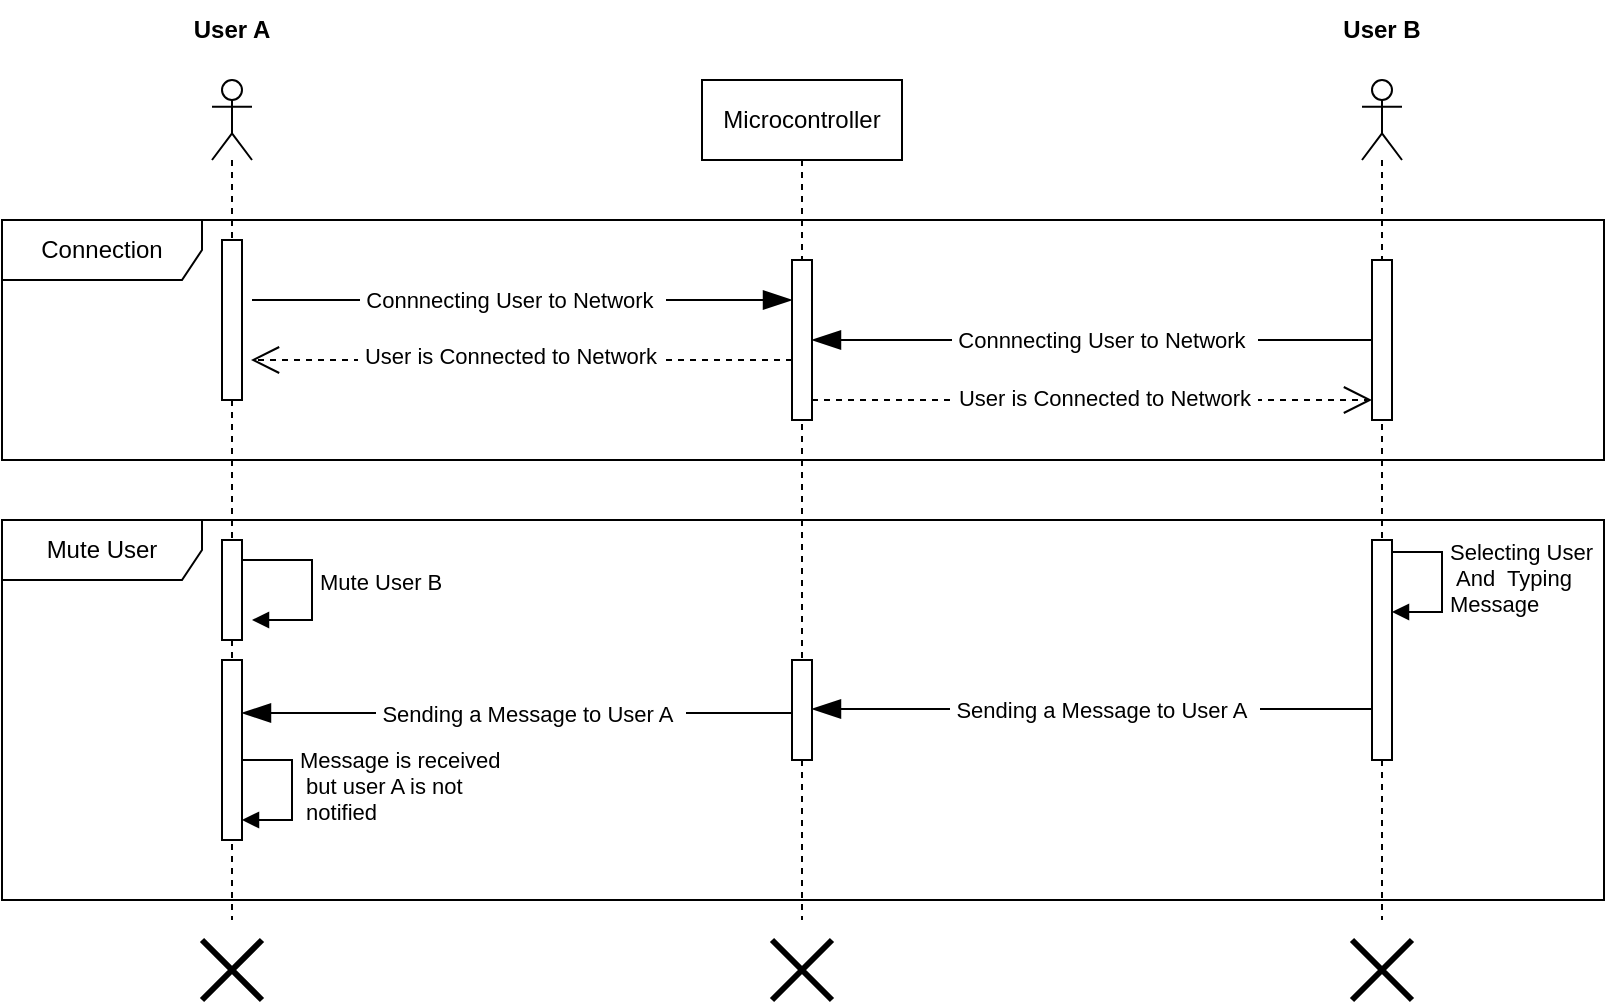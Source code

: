 <mxfile version="22.0.8" type="device">
  <diagram name="Page-1" id="2YBvvXClWsGukQMizWep">
    <mxGraphModel dx="977" dy="577" grid="1" gridSize="10" guides="1" tooltips="1" connect="1" arrows="1" fold="1" page="1" pageScale="1" pageWidth="850" pageHeight="1100" math="0" shadow="0">
      <root>
        <mxCell id="0" />
        <mxCell id="1" parent="0" />
        <mxCell id="Ur5XrVrVseQt80Zj_p8K-11" value="Mute User B" style="html=1;align=left;spacingLeft=2;endArrow=block;rounded=0;edgeStyle=orthogonalEdgeStyle;curved=0;rounded=0;" parent="1" source="bUbZ-e89j6tAC8CVxlZ--27" edge="1">
          <mxGeometry x="0.012" relative="1" as="geometry">
            <mxPoint x="150" y="380" as="sourcePoint" />
            <Array as="points">
              <mxPoint x="180" y="320" />
              <mxPoint x="180" y="350" />
            </Array>
            <mxPoint as="offset" />
            <mxPoint x="150" y="350" as="targetPoint" />
          </mxGeometry>
        </mxCell>
        <mxCell id="bUbZ-e89j6tAC8CVxlZ--16" value="Microcontroller" style="shape=umlLifeline;perimeter=lifelinePerimeter;whiteSpace=wrap;html=1;container=1;dropTarget=0;collapsible=0;recursiveResize=0;outlineConnect=0;portConstraint=eastwest;newEdgeStyle={&quot;edgeStyle&quot;:&quot;elbowEdgeStyle&quot;,&quot;elbow&quot;:&quot;vertical&quot;,&quot;curved&quot;:0,&quot;rounded&quot;:0};" parent="1" vertex="1">
          <mxGeometry x="375" y="80" width="100" height="420" as="geometry" />
        </mxCell>
        <mxCell id="bUbZ-e89j6tAC8CVxlZ--27" value="" style="shape=umlLifeline;perimeter=lifelinePerimeter;whiteSpace=wrap;html=1;container=1;dropTarget=0;collapsible=0;recursiveResize=0;outlineConnect=0;portConstraint=eastwest;newEdgeStyle={&quot;curved&quot;:0,&quot;rounded&quot;:0};participant=umlActor;" parent="1" vertex="1">
          <mxGeometry x="130" y="80" width="20" height="420" as="geometry" />
        </mxCell>
        <mxCell id="r_34pcVhkc14kYknheby-23" value="Message is received&lt;br&gt;&amp;nbsp;but user A is not&lt;br&gt;&amp;nbsp;notified&amp;nbsp;" style="html=1;align=left;spacingLeft=2;endArrow=block;rounded=0;edgeStyle=orthogonalEdgeStyle;curved=0;rounded=0;" parent="bUbZ-e89j6tAC8CVxlZ--27" edge="1">
          <mxGeometry relative="1" as="geometry">
            <mxPoint x="10" y="340" as="sourcePoint" />
            <Array as="points">
              <mxPoint x="40" y="370" />
            </Array>
            <mxPoint x="15" y="370" as="targetPoint" />
          </mxGeometry>
        </mxCell>
        <mxCell id="0u1kKGDJF54m8RZjEG2Y-16" value="" style="html=1;points=[[0,0,0,0,5],[0,1,0,0,-5],[1,0,0,0,5],[1,1,0,0,-5]];perimeter=orthogonalPerimeter;outlineConnect=0;targetShapes=umlLifeline;portConstraint=eastwest;newEdgeStyle={&quot;curved&quot;:0,&quot;rounded&quot;:0};" parent="bUbZ-e89j6tAC8CVxlZ--27" vertex="1">
          <mxGeometry x="5" y="80" width="10" height="80" as="geometry" />
        </mxCell>
        <mxCell id="0u1kKGDJF54m8RZjEG2Y-50" value="" style="html=1;points=[[0,0,0,0,5],[0,1,0,0,-5],[1,0,0,0,5],[1,1,0,0,-5]];perimeter=orthogonalPerimeter;outlineConnect=0;targetShapes=umlLifeline;portConstraint=eastwest;newEdgeStyle={&quot;curved&quot;:0,&quot;rounded&quot;:0};" parent="bUbZ-e89j6tAC8CVxlZ--27" vertex="1">
          <mxGeometry x="5" y="230" width="10" height="50" as="geometry" />
        </mxCell>
        <mxCell id="Ur5XrVrVseQt80Zj_p8K-10" value="" style="html=1;points=[[0,0,0,0,5],[0,1,0,0,-5],[1,0,0,0,5],[1,1,0,0,-5]];perimeter=orthogonalPerimeter;outlineConnect=0;targetShapes=umlLifeline;portConstraint=eastwest;newEdgeStyle={&quot;curved&quot;:0,&quot;rounded&quot;:0};" parent="bUbZ-e89j6tAC8CVxlZ--27" vertex="1">
          <mxGeometry x="5" y="290" width="10" height="90" as="geometry" />
        </mxCell>
        <mxCell id="bUbZ-e89j6tAC8CVxlZ--50" value="" style="shape=umlDestroy;whiteSpace=wrap;html=1;strokeWidth=3;targetShapes=umlLifeline;" parent="1" vertex="1">
          <mxGeometry x="125" y="510" width="30" height="30" as="geometry" />
        </mxCell>
        <mxCell id="bUbZ-e89j6tAC8CVxlZ--52" value="" style="shape=umlDestroy;whiteSpace=wrap;html=1;strokeWidth=3;targetShapes=umlLifeline;" parent="1" vertex="1">
          <mxGeometry x="410" y="510" width="30" height="30" as="geometry" />
        </mxCell>
        <mxCell id="Ke5L-bLkSkWgQZBR-M11-30" value="" style="shape=umlLifeline;perimeter=lifelinePerimeter;whiteSpace=wrap;html=1;container=1;dropTarget=0;collapsible=0;recursiveResize=0;outlineConnect=0;portConstraint=eastwest;newEdgeStyle={&quot;curved&quot;:0,&quot;rounded&quot;:0};participant=umlActor;" parent="1" vertex="1">
          <mxGeometry x="705" y="80" width="20" height="420" as="geometry" />
        </mxCell>
        <mxCell id="0u1kKGDJF54m8RZjEG2Y-21" value="" style="html=1;points=[[0,0,0,0,5],[0,1,0,0,-5],[1,0,0,0,5],[1,1,0,0,-5]];perimeter=orthogonalPerimeter;outlineConnect=0;targetShapes=umlLifeline;portConstraint=eastwest;newEdgeStyle={&quot;curved&quot;:0,&quot;rounded&quot;:0};" parent="Ke5L-bLkSkWgQZBR-M11-30" vertex="1">
          <mxGeometry x="5" y="90" width="10" height="80" as="geometry" />
        </mxCell>
        <mxCell id="r_34pcVhkc14kYknheby-29" value="Selecting User&lt;br&gt;&amp;nbsp;And&amp;nbsp; Typing&amp;nbsp;&lt;br&gt;Message" style="html=1;align=left;spacingLeft=2;endArrow=block;rounded=0;edgeStyle=orthogonalEdgeStyle;curved=0;rounded=0;" parent="Ke5L-bLkSkWgQZBR-M11-30" edge="1">
          <mxGeometry relative="1" as="geometry">
            <mxPoint x="10" y="236" as="sourcePoint" />
            <Array as="points">
              <mxPoint x="40" y="266" />
            </Array>
            <mxPoint x="15" y="266" as="targetPoint" />
          </mxGeometry>
        </mxCell>
        <mxCell id="0u1kKGDJF54m8RZjEG2Y-66" value="" style="html=1;points=[[0,0,0,0,5],[0,1,0,0,-5],[1,0,0,0,5],[1,1,0,0,-5]];perimeter=orthogonalPerimeter;outlineConnect=0;targetShapes=umlLifeline;portConstraint=eastwest;newEdgeStyle={&quot;curved&quot;:0,&quot;rounded&quot;:0};" parent="Ke5L-bLkSkWgQZBR-M11-30" vertex="1">
          <mxGeometry x="5" y="230" width="10" height="110" as="geometry" />
        </mxCell>
        <mxCell id="Ke5L-bLkSkWgQZBR-M11-32" value="" style="shape=umlDestroy;whiteSpace=wrap;html=1;strokeWidth=3;targetShapes=umlLifeline;" parent="1" vertex="1">
          <mxGeometry x="700" y="510" width="30" height="30" as="geometry" />
        </mxCell>
        <mxCell id="Ke5L-bLkSkWgQZBR-M11-58" value="Connection" style="shape=umlFrame;whiteSpace=wrap;html=1;pointerEvents=0;width=100;height=30;" parent="1" vertex="1">
          <mxGeometry x="25" y="150" width="801" height="120" as="geometry" />
        </mxCell>
        <mxCell id="0u1kKGDJF54m8RZjEG2Y-17" value="" style="html=1;points=[[0,0,0,0,5],[0,1,0,0,-5],[1,0,0,0,5],[1,1,0,0,-5]];perimeter=orthogonalPerimeter;outlineConnect=0;targetShapes=umlLifeline;portConstraint=eastwest;newEdgeStyle={&quot;curved&quot;:0,&quot;rounded&quot;:0};" parent="1" vertex="1">
          <mxGeometry x="420" y="170" width="10" height="80" as="geometry" />
        </mxCell>
        <mxCell id="0u1kKGDJF54m8RZjEG2Y-19" value="" style="endArrow=blockThin;endFill=1;endSize=12;html=1;rounded=0;" parent="1" edge="1">
          <mxGeometry width="160" relative="1" as="geometry">
            <mxPoint x="150" y="190" as="sourcePoint" />
            <mxPoint x="420" y="190" as="targetPoint" />
          </mxGeometry>
        </mxCell>
        <mxCell id="0u1kKGDJF54m8RZjEG2Y-27" value="&amp;nbsp;Connnecting User to Network&amp;nbsp;&amp;nbsp;" style="edgeLabel;html=1;align=center;verticalAlign=middle;resizable=0;points=[];" parent="0u1kKGDJF54m8RZjEG2Y-19" vertex="1" connectable="0">
          <mxGeometry x="-0.037" y="-3" relative="1" as="geometry">
            <mxPoint y="-3" as="offset" />
          </mxGeometry>
        </mxCell>
        <mxCell id="0u1kKGDJF54m8RZjEG2Y-23" value="" style="endArrow=blockThin;endFill=1;endSize=12;html=1;rounded=0;" parent="1" source="0u1kKGDJF54m8RZjEG2Y-21" target="0u1kKGDJF54m8RZjEG2Y-17" edge="1">
          <mxGeometry width="160" relative="1" as="geometry">
            <mxPoint x="340" y="510" as="sourcePoint" />
            <mxPoint x="500" y="510" as="targetPoint" />
          </mxGeometry>
        </mxCell>
        <mxCell id="0u1kKGDJF54m8RZjEG2Y-28" value="&amp;nbsp;Connnecting User to Network&amp;nbsp;&amp;nbsp;" style="edgeLabel;html=1;align=center;verticalAlign=middle;resizable=0;points=[];" parent="0u1kKGDJF54m8RZjEG2Y-23" vertex="1" connectable="0">
          <mxGeometry x="-0.007" y="-3" relative="1" as="geometry">
            <mxPoint x="5" y="3" as="offset" />
          </mxGeometry>
        </mxCell>
        <mxCell id="0u1kKGDJF54m8RZjEG2Y-24" value="" style="endArrow=open;dashed=1;endFill=0;endSize=12;html=1;rounded=0;" parent="1" target="0u1kKGDJF54m8RZjEG2Y-21" edge="1">
          <mxGeometry width="160" relative="1" as="geometry">
            <mxPoint x="430" y="240" as="sourcePoint" />
            <mxPoint x="590" y="240" as="targetPoint" />
          </mxGeometry>
        </mxCell>
        <mxCell id="0u1kKGDJF54m8RZjEG2Y-32" value="&amp;nbsp;User is Connected to Network&amp;nbsp;" style="edgeLabel;html=1;align=center;verticalAlign=middle;resizable=0;points=[];" parent="0u1kKGDJF54m8RZjEG2Y-24" vertex="1" connectable="0">
          <mxGeometry x="0.043" y="-2" relative="1" as="geometry">
            <mxPoint y="-3" as="offset" />
          </mxGeometry>
        </mxCell>
        <mxCell id="0u1kKGDJF54m8RZjEG2Y-34" value="" style="endArrow=open;dashed=1;endFill=0;endSize=12;html=1;rounded=0;startArrow=none;startFill=0;" parent="1" edge="1">
          <mxGeometry width="160" relative="1" as="geometry">
            <mxPoint x="420" y="220" as="sourcePoint" />
            <mxPoint x="149.5" y="220" as="targetPoint" />
            <Array as="points">
              <mxPoint x="310" y="220" />
            </Array>
          </mxGeometry>
        </mxCell>
        <mxCell id="0u1kKGDJF54m8RZjEG2Y-35" value="&amp;nbsp;User is Connected to Network&amp;nbsp;" style="edgeLabel;html=1;align=center;verticalAlign=middle;resizable=0;points=[];" parent="0u1kKGDJF54m8RZjEG2Y-34" vertex="1" connectable="0">
          <mxGeometry x="0.043" y="-2" relative="1" as="geometry">
            <mxPoint as="offset" />
          </mxGeometry>
        </mxCell>
        <mxCell id="0u1kKGDJF54m8RZjEG2Y-71" value="Mute User" style="shape=umlFrame;whiteSpace=wrap;html=1;pointerEvents=0;width=100;height=30;" parent="1" vertex="1">
          <mxGeometry x="25" y="300" width="801" height="190" as="geometry" />
        </mxCell>
        <mxCell id="r_34pcVhkc14kYknheby-7" value="" style="endArrow=blockThin;endFill=1;endSize=12;html=1;rounded=0;" parent="1" edge="1">
          <mxGeometry width="160" relative="1" as="geometry">
            <mxPoint x="710" y="394.5" as="sourcePoint" />
            <mxPoint x="430" y="394.5" as="targetPoint" />
          </mxGeometry>
        </mxCell>
        <mxCell id="r_34pcVhkc14kYknheby-8" value="&amp;nbsp;Sending a Message to User A&amp;nbsp;&amp;nbsp;" style="edgeLabel;html=1;align=center;verticalAlign=middle;resizable=0;points=[];" parent="r_34pcVhkc14kYknheby-7" vertex="1" connectable="0">
          <mxGeometry x="-0.007" y="-3" relative="1" as="geometry">
            <mxPoint x="5" y="3" as="offset" />
          </mxGeometry>
        </mxCell>
        <mxCell id="r_34pcVhkc14kYknheby-10" value="" style="endArrow=blockThin;endFill=1;endSize=12;html=1;rounded=0;" parent="1" edge="1">
          <mxGeometry width="160" relative="1" as="geometry">
            <mxPoint x="420" y="396.5" as="sourcePoint" />
            <mxPoint x="145" y="396.5" as="targetPoint" />
          </mxGeometry>
        </mxCell>
        <mxCell id="r_34pcVhkc14kYknheby-11" value="&amp;nbsp;Sending a Message to User A&amp;nbsp;&amp;nbsp;" style="edgeLabel;html=1;align=center;verticalAlign=middle;resizable=0;points=[];" parent="r_34pcVhkc14kYknheby-10" vertex="1" connectable="0">
          <mxGeometry x="-0.007" y="-3" relative="1" as="geometry">
            <mxPoint x="5" y="3" as="offset" />
          </mxGeometry>
        </mxCell>
        <mxCell id="0u1kKGDJF54m8RZjEG2Y-54" value="" style="html=1;points=[[0,0,0,0,5],[0,1,0,0,-5],[1,0,0,0,5],[1,1,0,0,-5]];perimeter=orthogonalPerimeter;outlineConnect=0;targetShapes=umlLifeline;portConstraint=eastwest;newEdgeStyle={&quot;curved&quot;:0,&quot;rounded&quot;:0};" parent="1" vertex="1">
          <mxGeometry x="420" y="370" width="10" height="50" as="geometry" />
        </mxCell>
        <mxCell id="XDTXOdXvfsgtV0a4KGW--1" value="&lt;b style=&quot;border-color: var(--border-color);&quot;&gt;User A&lt;/b&gt;" style="text;html=1;strokeColor=none;fillColor=none;align=center;verticalAlign=middle;whiteSpace=wrap;rounded=0;" vertex="1" parent="1">
          <mxGeometry x="110" y="40" width="60" height="30" as="geometry" />
        </mxCell>
        <mxCell id="XDTXOdXvfsgtV0a4KGW--2" value="&lt;b style=&quot;border-color: var(--border-color);&quot;&gt;User B&lt;/b&gt;" style="text;html=1;strokeColor=none;fillColor=none;align=center;verticalAlign=middle;whiteSpace=wrap;rounded=0;" vertex="1" parent="1">
          <mxGeometry x="685" y="40" width="60" height="30" as="geometry" />
        </mxCell>
      </root>
    </mxGraphModel>
  </diagram>
</mxfile>
